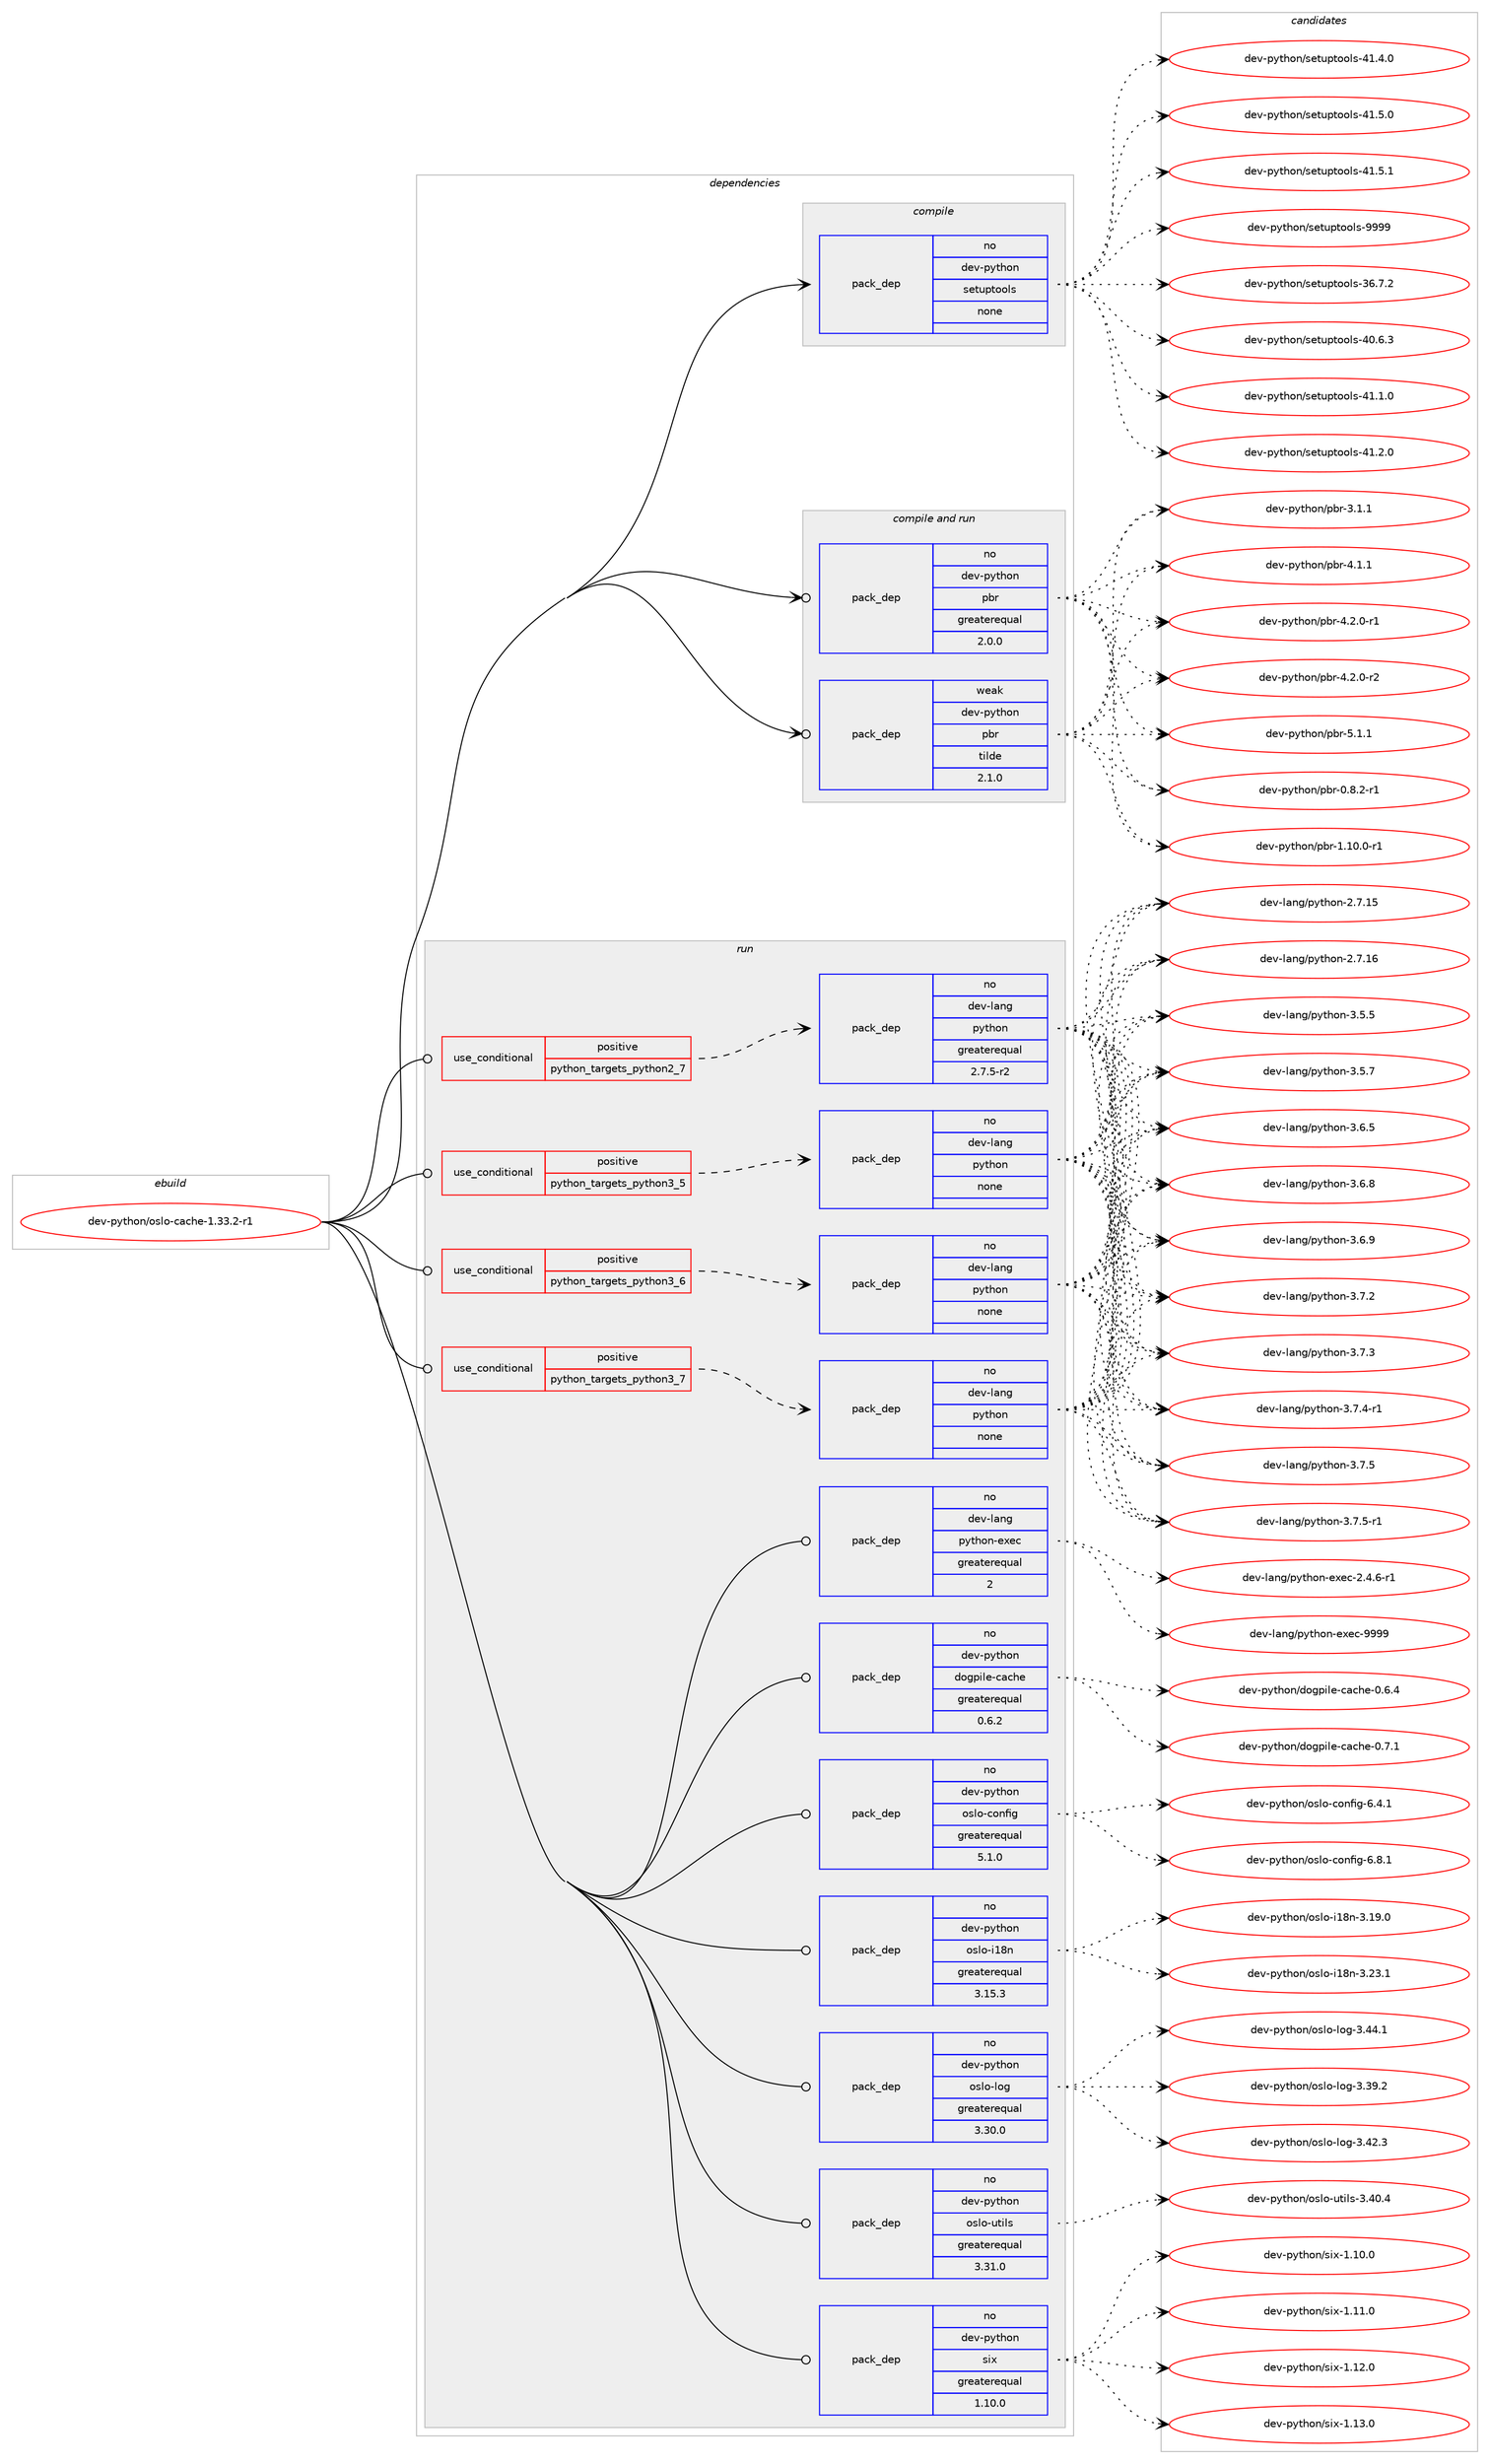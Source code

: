 digraph prolog {

# *************
# Graph options
# *************

newrank=true;
concentrate=true;
compound=true;
graph [rankdir=LR,fontname=Helvetica,fontsize=10,ranksep=1.5];#, ranksep=2.5, nodesep=0.2];
edge  [arrowhead=vee];
node  [fontname=Helvetica,fontsize=10];

# **********
# The ebuild
# **********

subgraph cluster_leftcol {
color=gray;
rank=same;
label=<<i>ebuild</i>>;
id [label="dev-python/oslo-cache-1.33.2-r1", color=red, width=4, href="../dev-python/oslo-cache-1.33.2-r1.svg"];
}

# ****************
# The dependencies
# ****************

subgraph cluster_midcol {
color=gray;
label=<<i>dependencies</i>>;
subgraph cluster_compile {
fillcolor="#eeeeee";
style=filled;
label=<<i>compile</i>>;
subgraph pack463079 {
dependency618605 [label=<<TABLE BORDER="0" CELLBORDER="1" CELLSPACING="0" CELLPADDING="4" WIDTH="220"><TR><TD ROWSPAN="6" CELLPADDING="30">pack_dep</TD></TR><TR><TD WIDTH="110">no</TD></TR><TR><TD>dev-python</TD></TR><TR><TD>setuptools</TD></TR><TR><TD>none</TD></TR><TR><TD></TD></TR></TABLE>>, shape=none, color=blue];
}
id:e -> dependency618605:w [weight=20,style="solid",arrowhead="vee"];
}
subgraph cluster_compileandrun {
fillcolor="#eeeeee";
style=filled;
label=<<i>compile and run</i>>;
subgraph pack463080 {
dependency618606 [label=<<TABLE BORDER="0" CELLBORDER="1" CELLSPACING="0" CELLPADDING="4" WIDTH="220"><TR><TD ROWSPAN="6" CELLPADDING="30">pack_dep</TD></TR><TR><TD WIDTH="110">no</TD></TR><TR><TD>dev-python</TD></TR><TR><TD>pbr</TD></TR><TR><TD>greaterequal</TD></TR><TR><TD>2.0.0</TD></TR></TABLE>>, shape=none, color=blue];
}
id:e -> dependency618606:w [weight=20,style="solid",arrowhead="odotvee"];
subgraph pack463081 {
dependency618607 [label=<<TABLE BORDER="0" CELLBORDER="1" CELLSPACING="0" CELLPADDING="4" WIDTH="220"><TR><TD ROWSPAN="6" CELLPADDING="30">pack_dep</TD></TR><TR><TD WIDTH="110">weak</TD></TR><TR><TD>dev-python</TD></TR><TR><TD>pbr</TD></TR><TR><TD>tilde</TD></TR><TR><TD>2.1.0</TD></TR></TABLE>>, shape=none, color=blue];
}
id:e -> dependency618607:w [weight=20,style="solid",arrowhead="odotvee"];
}
subgraph cluster_run {
fillcolor="#eeeeee";
style=filled;
label=<<i>run</i>>;
subgraph cond143718 {
dependency618608 [label=<<TABLE BORDER="0" CELLBORDER="1" CELLSPACING="0" CELLPADDING="4"><TR><TD ROWSPAN="3" CELLPADDING="10">use_conditional</TD></TR><TR><TD>positive</TD></TR><TR><TD>python_targets_python2_7</TD></TR></TABLE>>, shape=none, color=red];
subgraph pack463082 {
dependency618609 [label=<<TABLE BORDER="0" CELLBORDER="1" CELLSPACING="0" CELLPADDING="4" WIDTH="220"><TR><TD ROWSPAN="6" CELLPADDING="30">pack_dep</TD></TR><TR><TD WIDTH="110">no</TD></TR><TR><TD>dev-lang</TD></TR><TR><TD>python</TD></TR><TR><TD>greaterequal</TD></TR><TR><TD>2.7.5-r2</TD></TR></TABLE>>, shape=none, color=blue];
}
dependency618608:e -> dependency618609:w [weight=20,style="dashed",arrowhead="vee"];
}
id:e -> dependency618608:w [weight=20,style="solid",arrowhead="odot"];
subgraph cond143719 {
dependency618610 [label=<<TABLE BORDER="0" CELLBORDER="1" CELLSPACING="0" CELLPADDING="4"><TR><TD ROWSPAN="3" CELLPADDING="10">use_conditional</TD></TR><TR><TD>positive</TD></TR><TR><TD>python_targets_python3_5</TD></TR></TABLE>>, shape=none, color=red];
subgraph pack463083 {
dependency618611 [label=<<TABLE BORDER="0" CELLBORDER="1" CELLSPACING="0" CELLPADDING="4" WIDTH="220"><TR><TD ROWSPAN="6" CELLPADDING="30">pack_dep</TD></TR><TR><TD WIDTH="110">no</TD></TR><TR><TD>dev-lang</TD></TR><TR><TD>python</TD></TR><TR><TD>none</TD></TR><TR><TD></TD></TR></TABLE>>, shape=none, color=blue];
}
dependency618610:e -> dependency618611:w [weight=20,style="dashed",arrowhead="vee"];
}
id:e -> dependency618610:w [weight=20,style="solid",arrowhead="odot"];
subgraph cond143720 {
dependency618612 [label=<<TABLE BORDER="0" CELLBORDER="1" CELLSPACING="0" CELLPADDING="4"><TR><TD ROWSPAN="3" CELLPADDING="10">use_conditional</TD></TR><TR><TD>positive</TD></TR><TR><TD>python_targets_python3_6</TD></TR></TABLE>>, shape=none, color=red];
subgraph pack463084 {
dependency618613 [label=<<TABLE BORDER="0" CELLBORDER="1" CELLSPACING="0" CELLPADDING="4" WIDTH="220"><TR><TD ROWSPAN="6" CELLPADDING="30">pack_dep</TD></TR><TR><TD WIDTH="110">no</TD></TR><TR><TD>dev-lang</TD></TR><TR><TD>python</TD></TR><TR><TD>none</TD></TR><TR><TD></TD></TR></TABLE>>, shape=none, color=blue];
}
dependency618612:e -> dependency618613:w [weight=20,style="dashed",arrowhead="vee"];
}
id:e -> dependency618612:w [weight=20,style="solid",arrowhead="odot"];
subgraph cond143721 {
dependency618614 [label=<<TABLE BORDER="0" CELLBORDER="1" CELLSPACING="0" CELLPADDING="4"><TR><TD ROWSPAN="3" CELLPADDING="10">use_conditional</TD></TR><TR><TD>positive</TD></TR><TR><TD>python_targets_python3_7</TD></TR></TABLE>>, shape=none, color=red];
subgraph pack463085 {
dependency618615 [label=<<TABLE BORDER="0" CELLBORDER="1" CELLSPACING="0" CELLPADDING="4" WIDTH="220"><TR><TD ROWSPAN="6" CELLPADDING="30">pack_dep</TD></TR><TR><TD WIDTH="110">no</TD></TR><TR><TD>dev-lang</TD></TR><TR><TD>python</TD></TR><TR><TD>none</TD></TR><TR><TD></TD></TR></TABLE>>, shape=none, color=blue];
}
dependency618614:e -> dependency618615:w [weight=20,style="dashed",arrowhead="vee"];
}
id:e -> dependency618614:w [weight=20,style="solid",arrowhead="odot"];
subgraph pack463086 {
dependency618616 [label=<<TABLE BORDER="0" CELLBORDER="1" CELLSPACING="0" CELLPADDING="4" WIDTH="220"><TR><TD ROWSPAN="6" CELLPADDING="30">pack_dep</TD></TR><TR><TD WIDTH="110">no</TD></TR><TR><TD>dev-lang</TD></TR><TR><TD>python-exec</TD></TR><TR><TD>greaterequal</TD></TR><TR><TD>2</TD></TR></TABLE>>, shape=none, color=blue];
}
id:e -> dependency618616:w [weight=20,style="solid",arrowhead="odot"];
subgraph pack463087 {
dependency618617 [label=<<TABLE BORDER="0" CELLBORDER="1" CELLSPACING="0" CELLPADDING="4" WIDTH="220"><TR><TD ROWSPAN="6" CELLPADDING="30">pack_dep</TD></TR><TR><TD WIDTH="110">no</TD></TR><TR><TD>dev-python</TD></TR><TR><TD>dogpile-cache</TD></TR><TR><TD>greaterequal</TD></TR><TR><TD>0.6.2</TD></TR></TABLE>>, shape=none, color=blue];
}
id:e -> dependency618617:w [weight=20,style="solid",arrowhead="odot"];
subgraph pack463088 {
dependency618618 [label=<<TABLE BORDER="0" CELLBORDER="1" CELLSPACING="0" CELLPADDING="4" WIDTH="220"><TR><TD ROWSPAN="6" CELLPADDING="30">pack_dep</TD></TR><TR><TD WIDTH="110">no</TD></TR><TR><TD>dev-python</TD></TR><TR><TD>oslo-config</TD></TR><TR><TD>greaterequal</TD></TR><TR><TD>5.1.0</TD></TR></TABLE>>, shape=none, color=blue];
}
id:e -> dependency618618:w [weight=20,style="solid",arrowhead="odot"];
subgraph pack463089 {
dependency618619 [label=<<TABLE BORDER="0" CELLBORDER="1" CELLSPACING="0" CELLPADDING="4" WIDTH="220"><TR><TD ROWSPAN="6" CELLPADDING="30">pack_dep</TD></TR><TR><TD WIDTH="110">no</TD></TR><TR><TD>dev-python</TD></TR><TR><TD>oslo-i18n</TD></TR><TR><TD>greaterequal</TD></TR><TR><TD>3.15.3</TD></TR></TABLE>>, shape=none, color=blue];
}
id:e -> dependency618619:w [weight=20,style="solid",arrowhead="odot"];
subgraph pack463090 {
dependency618620 [label=<<TABLE BORDER="0" CELLBORDER="1" CELLSPACING="0" CELLPADDING="4" WIDTH="220"><TR><TD ROWSPAN="6" CELLPADDING="30">pack_dep</TD></TR><TR><TD WIDTH="110">no</TD></TR><TR><TD>dev-python</TD></TR><TR><TD>oslo-log</TD></TR><TR><TD>greaterequal</TD></TR><TR><TD>3.30.0</TD></TR></TABLE>>, shape=none, color=blue];
}
id:e -> dependency618620:w [weight=20,style="solid",arrowhead="odot"];
subgraph pack463091 {
dependency618621 [label=<<TABLE BORDER="0" CELLBORDER="1" CELLSPACING="0" CELLPADDING="4" WIDTH="220"><TR><TD ROWSPAN="6" CELLPADDING="30">pack_dep</TD></TR><TR><TD WIDTH="110">no</TD></TR><TR><TD>dev-python</TD></TR><TR><TD>oslo-utils</TD></TR><TR><TD>greaterequal</TD></TR><TR><TD>3.31.0</TD></TR></TABLE>>, shape=none, color=blue];
}
id:e -> dependency618621:w [weight=20,style="solid",arrowhead="odot"];
subgraph pack463092 {
dependency618622 [label=<<TABLE BORDER="0" CELLBORDER="1" CELLSPACING="0" CELLPADDING="4" WIDTH="220"><TR><TD ROWSPAN="6" CELLPADDING="30">pack_dep</TD></TR><TR><TD WIDTH="110">no</TD></TR><TR><TD>dev-python</TD></TR><TR><TD>six</TD></TR><TR><TD>greaterequal</TD></TR><TR><TD>1.10.0</TD></TR></TABLE>>, shape=none, color=blue];
}
id:e -> dependency618622:w [weight=20,style="solid",arrowhead="odot"];
}
}

# **************
# The candidates
# **************

subgraph cluster_choices {
rank=same;
color=gray;
label=<<i>candidates</i>>;

subgraph choice463079 {
color=black;
nodesep=1;
choice100101118451121211161041111104711510111611711211611111110811545515446554650 [label="dev-python/setuptools-36.7.2", color=red, width=4,href="../dev-python/setuptools-36.7.2.svg"];
choice100101118451121211161041111104711510111611711211611111110811545524846544651 [label="dev-python/setuptools-40.6.3", color=red, width=4,href="../dev-python/setuptools-40.6.3.svg"];
choice100101118451121211161041111104711510111611711211611111110811545524946494648 [label="dev-python/setuptools-41.1.0", color=red, width=4,href="../dev-python/setuptools-41.1.0.svg"];
choice100101118451121211161041111104711510111611711211611111110811545524946504648 [label="dev-python/setuptools-41.2.0", color=red, width=4,href="../dev-python/setuptools-41.2.0.svg"];
choice100101118451121211161041111104711510111611711211611111110811545524946524648 [label="dev-python/setuptools-41.4.0", color=red, width=4,href="../dev-python/setuptools-41.4.0.svg"];
choice100101118451121211161041111104711510111611711211611111110811545524946534648 [label="dev-python/setuptools-41.5.0", color=red, width=4,href="../dev-python/setuptools-41.5.0.svg"];
choice100101118451121211161041111104711510111611711211611111110811545524946534649 [label="dev-python/setuptools-41.5.1", color=red, width=4,href="../dev-python/setuptools-41.5.1.svg"];
choice10010111845112121116104111110471151011161171121161111111081154557575757 [label="dev-python/setuptools-9999", color=red, width=4,href="../dev-python/setuptools-9999.svg"];
dependency618605:e -> choice100101118451121211161041111104711510111611711211611111110811545515446554650:w [style=dotted,weight="100"];
dependency618605:e -> choice100101118451121211161041111104711510111611711211611111110811545524846544651:w [style=dotted,weight="100"];
dependency618605:e -> choice100101118451121211161041111104711510111611711211611111110811545524946494648:w [style=dotted,weight="100"];
dependency618605:e -> choice100101118451121211161041111104711510111611711211611111110811545524946504648:w [style=dotted,weight="100"];
dependency618605:e -> choice100101118451121211161041111104711510111611711211611111110811545524946524648:w [style=dotted,weight="100"];
dependency618605:e -> choice100101118451121211161041111104711510111611711211611111110811545524946534648:w [style=dotted,weight="100"];
dependency618605:e -> choice100101118451121211161041111104711510111611711211611111110811545524946534649:w [style=dotted,weight="100"];
dependency618605:e -> choice10010111845112121116104111110471151011161171121161111111081154557575757:w [style=dotted,weight="100"];
}
subgraph choice463080 {
color=black;
nodesep=1;
choice1001011184511212111610411111047112981144548465646504511449 [label="dev-python/pbr-0.8.2-r1", color=red, width=4,href="../dev-python/pbr-0.8.2-r1.svg"];
choice100101118451121211161041111104711298114454946494846484511449 [label="dev-python/pbr-1.10.0-r1", color=red, width=4,href="../dev-python/pbr-1.10.0-r1.svg"];
choice100101118451121211161041111104711298114455146494649 [label="dev-python/pbr-3.1.1", color=red, width=4,href="../dev-python/pbr-3.1.1.svg"];
choice100101118451121211161041111104711298114455246494649 [label="dev-python/pbr-4.1.1", color=red, width=4,href="../dev-python/pbr-4.1.1.svg"];
choice1001011184511212111610411111047112981144552465046484511449 [label="dev-python/pbr-4.2.0-r1", color=red, width=4,href="../dev-python/pbr-4.2.0-r1.svg"];
choice1001011184511212111610411111047112981144552465046484511450 [label="dev-python/pbr-4.2.0-r2", color=red, width=4,href="../dev-python/pbr-4.2.0-r2.svg"];
choice100101118451121211161041111104711298114455346494649 [label="dev-python/pbr-5.1.1", color=red, width=4,href="../dev-python/pbr-5.1.1.svg"];
dependency618606:e -> choice1001011184511212111610411111047112981144548465646504511449:w [style=dotted,weight="100"];
dependency618606:e -> choice100101118451121211161041111104711298114454946494846484511449:w [style=dotted,weight="100"];
dependency618606:e -> choice100101118451121211161041111104711298114455146494649:w [style=dotted,weight="100"];
dependency618606:e -> choice100101118451121211161041111104711298114455246494649:w [style=dotted,weight="100"];
dependency618606:e -> choice1001011184511212111610411111047112981144552465046484511449:w [style=dotted,weight="100"];
dependency618606:e -> choice1001011184511212111610411111047112981144552465046484511450:w [style=dotted,weight="100"];
dependency618606:e -> choice100101118451121211161041111104711298114455346494649:w [style=dotted,weight="100"];
}
subgraph choice463081 {
color=black;
nodesep=1;
choice1001011184511212111610411111047112981144548465646504511449 [label="dev-python/pbr-0.8.2-r1", color=red, width=4,href="../dev-python/pbr-0.8.2-r1.svg"];
choice100101118451121211161041111104711298114454946494846484511449 [label="dev-python/pbr-1.10.0-r1", color=red, width=4,href="../dev-python/pbr-1.10.0-r1.svg"];
choice100101118451121211161041111104711298114455146494649 [label="dev-python/pbr-3.1.1", color=red, width=4,href="../dev-python/pbr-3.1.1.svg"];
choice100101118451121211161041111104711298114455246494649 [label="dev-python/pbr-4.1.1", color=red, width=4,href="../dev-python/pbr-4.1.1.svg"];
choice1001011184511212111610411111047112981144552465046484511449 [label="dev-python/pbr-4.2.0-r1", color=red, width=4,href="../dev-python/pbr-4.2.0-r1.svg"];
choice1001011184511212111610411111047112981144552465046484511450 [label="dev-python/pbr-4.2.0-r2", color=red, width=4,href="../dev-python/pbr-4.2.0-r2.svg"];
choice100101118451121211161041111104711298114455346494649 [label="dev-python/pbr-5.1.1", color=red, width=4,href="../dev-python/pbr-5.1.1.svg"];
dependency618607:e -> choice1001011184511212111610411111047112981144548465646504511449:w [style=dotted,weight="100"];
dependency618607:e -> choice100101118451121211161041111104711298114454946494846484511449:w [style=dotted,weight="100"];
dependency618607:e -> choice100101118451121211161041111104711298114455146494649:w [style=dotted,weight="100"];
dependency618607:e -> choice100101118451121211161041111104711298114455246494649:w [style=dotted,weight="100"];
dependency618607:e -> choice1001011184511212111610411111047112981144552465046484511449:w [style=dotted,weight="100"];
dependency618607:e -> choice1001011184511212111610411111047112981144552465046484511450:w [style=dotted,weight="100"];
dependency618607:e -> choice100101118451121211161041111104711298114455346494649:w [style=dotted,weight="100"];
}
subgraph choice463082 {
color=black;
nodesep=1;
choice10010111845108971101034711212111610411111045504655464953 [label="dev-lang/python-2.7.15", color=red, width=4,href="../dev-lang/python-2.7.15.svg"];
choice10010111845108971101034711212111610411111045504655464954 [label="dev-lang/python-2.7.16", color=red, width=4,href="../dev-lang/python-2.7.16.svg"];
choice100101118451089711010347112121116104111110455146534653 [label="dev-lang/python-3.5.5", color=red, width=4,href="../dev-lang/python-3.5.5.svg"];
choice100101118451089711010347112121116104111110455146534655 [label="dev-lang/python-3.5.7", color=red, width=4,href="../dev-lang/python-3.5.7.svg"];
choice100101118451089711010347112121116104111110455146544653 [label="dev-lang/python-3.6.5", color=red, width=4,href="../dev-lang/python-3.6.5.svg"];
choice100101118451089711010347112121116104111110455146544656 [label="dev-lang/python-3.6.8", color=red, width=4,href="../dev-lang/python-3.6.8.svg"];
choice100101118451089711010347112121116104111110455146544657 [label="dev-lang/python-3.6.9", color=red, width=4,href="../dev-lang/python-3.6.9.svg"];
choice100101118451089711010347112121116104111110455146554650 [label="dev-lang/python-3.7.2", color=red, width=4,href="../dev-lang/python-3.7.2.svg"];
choice100101118451089711010347112121116104111110455146554651 [label="dev-lang/python-3.7.3", color=red, width=4,href="../dev-lang/python-3.7.3.svg"];
choice1001011184510897110103471121211161041111104551465546524511449 [label="dev-lang/python-3.7.4-r1", color=red, width=4,href="../dev-lang/python-3.7.4-r1.svg"];
choice100101118451089711010347112121116104111110455146554653 [label="dev-lang/python-3.7.5", color=red, width=4,href="../dev-lang/python-3.7.5.svg"];
choice1001011184510897110103471121211161041111104551465546534511449 [label="dev-lang/python-3.7.5-r1", color=red, width=4,href="../dev-lang/python-3.7.5-r1.svg"];
dependency618609:e -> choice10010111845108971101034711212111610411111045504655464953:w [style=dotted,weight="100"];
dependency618609:e -> choice10010111845108971101034711212111610411111045504655464954:w [style=dotted,weight="100"];
dependency618609:e -> choice100101118451089711010347112121116104111110455146534653:w [style=dotted,weight="100"];
dependency618609:e -> choice100101118451089711010347112121116104111110455146534655:w [style=dotted,weight="100"];
dependency618609:e -> choice100101118451089711010347112121116104111110455146544653:w [style=dotted,weight="100"];
dependency618609:e -> choice100101118451089711010347112121116104111110455146544656:w [style=dotted,weight="100"];
dependency618609:e -> choice100101118451089711010347112121116104111110455146544657:w [style=dotted,weight="100"];
dependency618609:e -> choice100101118451089711010347112121116104111110455146554650:w [style=dotted,weight="100"];
dependency618609:e -> choice100101118451089711010347112121116104111110455146554651:w [style=dotted,weight="100"];
dependency618609:e -> choice1001011184510897110103471121211161041111104551465546524511449:w [style=dotted,weight="100"];
dependency618609:e -> choice100101118451089711010347112121116104111110455146554653:w [style=dotted,weight="100"];
dependency618609:e -> choice1001011184510897110103471121211161041111104551465546534511449:w [style=dotted,weight="100"];
}
subgraph choice463083 {
color=black;
nodesep=1;
choice10010111845108971101034711212111610411111045504655464953 [label="dev-lang/python-2.7.15", color=red, width=4,href="../dev-lang/python-2.7.15.svg"];
choice10010111845108971101034711212111610411111045504655464954 [label="dev-lang/python-2.7.16", color=red, width=4,href="../dev-lang/python-2.7.16.svg"];
choice100101118451089711010347112121116104111110455146534653 [label="dev-lang/python-3.5.5", color=red, width=4,href="../dev-lang/python-3.5.5.svg"];
choice100101118451089711010347112121116104111110455146534655 [label="dev-lang/python-3.5.7", color=red, width=4,href="../dev-lang/python-3.5.7.svg"];
choice100101118451089711010347112121116104111110455146544653 [label="dev-lang/python-3.6.5", color=red, width=4,href="../dev-lang/python-3.6.5.svg"];
choice100101118451089711010347112121116104111110455146544656 [label="dev-lang/python-3.6.8", color=red, width=4,href="../dev-lang/python-3.6.8.svg"];
choice100101118451089711010347112121116104111110455146544657 [label="dev-lang/python-3.6.9", color=red, width=4,href="../dev-lang/python-3.6.9.svg"];
choice100101118451089711010347112121116104111110455146554650 [label="dev-lang/python-3.7.2", color=red, width=4,href="../dev-lang/python-3.7.2.svg"];
choice100101118451089711010347112121116104111110455146554651 [label="dev-lang/python-3.7.3", color=red, width=4,href="../dev-lang/python-3.7.3.svg"];
choice1001011184510897110103471121211161041111104551465546524511449 [label="dev-lang/python-3.7.4-r1", color=red, width=4,href="../dev-lang/python-3.7.4-r1.svg"];
choice100101118451089711010347112121116104111110455146554653 [label="dev-lang/python-3.7.5", color=red, width=4,href="../dev-lang/python-3.7.5.svg"];
choice1001011184510897110103471121211161041111104551465546534511449 [label="dev-lang/python-3.7.5-r1", color=red, width=4,href="../dev-lang/python-3.7.5-r1.svg"];
dependency618611:e -> choice10010111845108971101034711212111610411111045504655464953:w [style=dotted,weight="100"];
dependency618611:e -> choice10010111845108971101034711212111610411111045504655464954:w [style=dotted,weight="100"];
dependency618611:e -> choice100101118451089711010347112121116104111110455146534653:w [style=dotted,weight="100"];
dependency618611:e -> choice100101118451089711010347112121116104111110455146534655:w [style=dotted,weight="100"];
dependency618611:e -> choice100101118451089711010347112121116104111110455146544653:w [style=dotted,weight="100"];
dependency618611:e -> choice100101118451089711010347112121116104111110455146544656:w [style=dotted,weight="100"];
dependency618611:e -> choice100101118451089711010347112121116104111110455146544657:w [style=dotted,weight="100"];
dependency618611:e -> choice100101118451089711010347112121116104111110455146554650:w [style=dotted,weight="100"];
dependency618611:e -> choice100101118451089711010347112121116104111110455146554651:w [style=dotted,weight="100"];
dependency618611:e -> choice1001011184510897110103471121211161041111104551465546524511449:w [style=dotted,weight="100"];
dependency618611:e -> choice100101118451089711010347112121116104111110455146554653:w [style=dotted,weight="100"];
dependency618611:e -> choice1001011184510897110103471121211161041111104551465546534511449:w [style=dotted,weight="100"];
}
subgraph choice463084 {
color=black;
nodesep=1;
choice10010111845108971101034711212111610411111045504655464953 [label="dev-lang/python-2.7.15", color=red, width=4,href="../dev-lang/python-2.7.15.svg"];
choice10010111845108971101034711212111610411111045504655464954 [label="dev-lang/python-2.7.16", color=red, width=4,href="../dev-lang/python-2.7.16.svg"];
choice100101118451089711010347112121116104111110455146534653 [label="dev-lang/python-3.5.5", color=red, width=4,href="../dev-lang/python-3.5.5.svg"];
choice100101118451089711010347112121116104111110455146534655 [label="dev-lang/python-3.5.7", color=red, width=4,href="../dev-lang/python-3.5.7.svg"];
choice100101118451089711010347112121116104111110455146544653 [label="dev-lang/python-3.6.5", color=red, width=4,href="../dev-lang/python-3.6.5.svg"];
choice100101118451089711010347112121116104111110455146544656 [label="dev-lang/python-3.6.8", color=red, width=4,href="../dev-lang/python-3.6.8.svg"];
choice100101118451089711010347112121116104111110455146544657 [label="dev-lang/python-3.6.9", color=red, width=4,href="../dev-lang/python-3.6.9.svg"];
choice100101118451089711010347112121116104111110455146554650 [label="dev-lang/python-3.7.2", color=red, width=4,href="../dev-lang/python-3.7.2.svg"];
choice100101118451089711010347112121116104111110455146554651 [label="dev-lang/python-3.7.3", color=red, width=4,href="../dev-lang/python-3.7.3.svg"];
choice1001011184510897110103471121211161041111104551465546524511449 [label="dev-lang/python-3.7.4-r1", color=red, width=4,href="../dev-lang/python-3.7.4-r1.svg"];
choice100101118451089711010347112121116104111110455146554653 [label="dev-lang/python-3.7.5", color=red, width=4,href="../dev-lang/python-3.7.5.svg"];
choice1001011184510897110103471121211161041111104551465546534511449 [label="dev-lang/python-3.7.5-r1", color=red, width=4,href="../dev-lang/python-3.7.5-r1.svg"];
dependency618613:e -> choice10010111845108971101034711212111610411111045504655464953:w [style=dotted,weight="100"];
dependency618613:e -> choice10010111845108971101034711212111610411111045504655464954:w [style=dotted,weight="100"];
dependency618613:e -> choice100101118451089711010347112121116104111110455146534653:w [style=dotted,weight="100"];
dependency618613:e -> choice100101118451089711010347112121116104111110455146534655:w [style=dotted,weight="100"];
dependency618613:e -> choice100101118451089711010347112121116104111110455146544653:w [style=dotted,weight="100"];
dependency618613:e -> choice100101118451089711010347112121116104111110455146544656:w [style=dotted,weight="100"];
dependency618613:e -> choice100101118451089711010347112121116104111110455146544657:w [style=dotted,weight="100"];
dependency618613:e -> choice100101118451089711010347112121116104111110455146554650:w [style=dotted,weight="100"];
dependency618613:e -> choice100101118451089711010347112121116104111110455146554651:w [style=dotted,weight="100"];
dependency618613:e -> choice1001011184510897110103471121211161041111104551465546524511449:w [style=dotted,weight="100"];
dependency618613:e -> choice100101118451089711010347112121116104111110455146554653:w [style=dotted,weight="100"];
dependency618613:e -> choice1001011184510897110103471121211161041111104551465546534511449:w [style=dotted,weight="100"];
}
subgraph choice463085 {
color=black;
nodesep=1;
choice10010111845108971101034711212111610411111045504655464953 [label="dev-lang/python-2.7.15", color=red, width=4,href="../dev-lang/python-2.7.15.svg"];
choice10010111845108971101034711212111610411111045504655464954 [label="dev-lang/python-2.7.16", color=red, width=4,href="../dev-lang/python-2.7.16.svg"];
choice100101118451089711010347112121116104111110455146534653 [label="dev-lang/python-3.5.5", color=red, width=4,href="../dev-lang/python-3.5.5.svg"];
choice100101118451089711010347112121116104111110455146534655 [label="dev-lang/python-3.5.7", color=red, width=4,href="../dev-lang/python-3.5.7.svg"];
choice100101118451089711010347112121116104111110455146544653 [label="dev-lang/python-3.6.5", color=red, width=4,href="../dev-lang/python-3.6.5.svg"];
choice100101118451089711010347112121116104111110455146544656 [label="dev-lang/python-3.6.8", color=red, width=4,href="../dev-lang/python-3.6.8.svg"];
choice100101118451089711010347112121116104111110455146544657 [label="dev-lang/python-3.6.9", color=red, width=4,href="../dev-lang/python-3.6.9.svg"];
choice100101118451089711010347112121116104111110455146554650 [label="dev-lang/python-3.7.2", color=red, width=4,href="../dev-lang/python-3.7.2.svg"];
choice100101118451089711010347112121116104111110455146554651 [label="dev-lang/python-3.7.3", color=red, width=4,href="../dev-lang/python-3.7.3.svg"];
choice1001011184510897110103471121211161041111104551465546524511449 [label="dev-lang/python-3.7.4-r1", color=red, width=4,href="../dev-lang/python-3.7.4-r1.svg"];
choice100101118451089711010347112121116104111110455146554653 [label="dev-lang/python-3.7.5", color=red, width=4,href="../dev-lang/python-3.7.5.svg"];
choice1001011184510897110103471121211161041111104551465546534511449 [label="dev-lang/python-3.7.5-r1", color=red, width=4,href="../dev-lang/python-3.7.5-r1.svg"];
dependency618615:e -> choice10010111845108971101034711212111610411111045504655464953:w [style=dotted,weight="100"];
dependency618615:e -> choice10010111845108971101034711212111610411111045504655464954:w [style=dotted,weight="100"];
dependency618615:e -> choice100101118451089711010347112121116104111110455146534653:w [style=dotted,weight="100"];
dependency618615:e -> choice100101118451089711010347112121116104111110455146534655:w [style=dotted,weight="100"];
dependency618615:e -> choice100101118451089711010347112121116104111110455146544653:w [style=dotted,weight="100"];
dependency618615:e -> choice100101118451089711010347112121116104111110455146544656:w [style=dotted,weight="100"];
dependency618615:e -> choice100101118451089711010347112121116104111110455146544657:w [style=dotted,weight="100"];
dependency618615:e -> choice100101118451089711010347112121116104111110455146554650:w [style=dotted,weight="100"];
dependency618615:e -> choice100101118451089711010347112121116104111110455146554651:w [style=dotted,weight="100"];
dependency618615:e -> choice1001011184510897110103471121211161041111104551465546524511449:w [style=dotted,weight="100"];
dependency618615:e -> choice100101118451089711010347112121116104111110455146554653:w [style=dotted,weight="100"];
dependency618615:e -> choice1001011184510897110103471121211161041111104551465546534511449:w [style=dotted,weight="100"];
}
subgraph choice463086 {
color=black;
nodesep=1;
choice10010111845108971101034711212111610411111045101120101994550465246544511449 [label="dev-lang/python-exec-2.4.6-r1", color=red, width=4,href="../dev-lang/python-exec-2.4.6-r1.svg"];
choice10010111845108971101034711212111610411111045101120101994557575757 [label="dev-lang/python-exec-9999", color=red, width=4,href="../dev-lang/python-exec-9999.svg"];
dependency618616:e -> choice10010111845108971101034711212111610411111045101120101994550465246544511449:w [style=dotted,weight="100"];
dependency618616:e -> choice10010111845108971101034711212111610411111045101120101994557575757:w [style=dotted,weight="100"];
}
subgraph choice463087 {
color=black;
nodesep=1;
choice100101118451121211161041111104710011110311210510810145999799104101454846544652 [label="dev-python/dogpile-cache-0.6.4", color=red, width=4,href="../dev-python/dogpile-cache-0.6.4.svg"];
choice100101118451121211161041111104710011110311210510810145999799104101454846554649 [label="dev-python/dogpile-cache-0.7.1", color=red, width=4,href="../dev-python/dogpile-cache-0.7.1.svg"];
dependency618617:e -> choice100101118451121211161041111104710011110311210510810145999799104101454846544652:w [style=dotted,weight="100"];
dependency618617:e -> choice100101118451121211161041111104710011110311210510810145999799104101454846554649:w [style=dotted,weight="100"];
}
subgraph choice463088 {
color=black;
nodesep=1;
choice10010111845112121116104111110471111151081114599111110102105103455446524649 [label="dev-python/oslo-config-6.4.1", color=red, width=4,href="../dev-python/oslo-config-6.4.1.svg"];
choice10010111845112121116104111110471111151081114599111110102105103455446564649 [label="dev-python/oslo-config-6.8.1", color=red, width=4,href="../dev-python/oslo-config-6.8.1.svg"];
dependency618618:e -> choice10010111845112121116104111110471111151081114599111110102105103455446524649:w [style=dotted,weight="100"];
dependency618618:e -> choice10010111845112121116104111110471111151081114599111110102105103455446564649:w [style=dotted,weight="100"];
}
subgraph choice463089 {
color=black;
nodesep=1;
choice100101118451121211161041111104711111510811145105495611045514649574648 [label="dev-python/oslo-i18n-3.19.0", color=red, width=4,href="../dev-python/oslo-i18n-3.19.0.svg"];
choice100101118451121211161041111104711111510811145105495611045514650514649 [label="dev-python/oslo-i18n-3.23.1", color=red, width=4,href="../dev-python/oslo-i18n-3.23.1.svg"];
dependency618619:e -> choice100101118451121211161041111104711111510811145105495611045514649574648:w [style=dotted,weight="100"];
dependency618619:e -> choice100101118451121211161041111104711111510811145105495611045514650514649:w [style=dotted,weight="100"];
}
subgraph choice463090 {
color=black;
nodesep=1;
choice10010111845112121116104111110471111151081114510811110345514651574650 [label="dev-python/oslo-log-3.39.2", color=red, width=4,href="../dev-python/oslo-log-3.39.2.svg"];
choice10010111845112121116104111110471111151081114510811110345514652504651 [label="dev-python/oslo-log-3.42.3", color=red, width=4,href="../dev-python/oslo-log-3.42.3.svg"];
choice10010111845112121116104111110471111151081114510811110345514652524649 [label="dev-python/oslo-log-3.44.1", color=red, width=4,href="../dev-python/oslo-log-3.44.1.svg"];
dependency618620:e -> choice10010111845112121116104111110471111151081114510811110345514651574650:w [style=dotted,weight="100"];
dependency618620:e -> choice10010111845112121116104111110471111151081114510811110345514652504651:w [style=dotted,weight="100"];
dependency618620:e -> choice10010111845112121116104111110471111151081114510811110345514652524649:w [style=dotted,weight="100"];
}
subgraph choice463091 {
color=black;
nodesep=1;
choice10010111845112121116104111110471111151081114511711610510811545514652484652 [label="dev-python/oslo-utils-3.40.4", color=red, width=4,href="../dev-python/oslo-utils-3.40.4.svg"];
dependency618621:e -> choice10010111845112121116104111110471111151081114511711610510811545514652484652:w [style=dotted,weight="100"];
}
subgraph choice463092 {
color=black;
nodesep=1;
choice100101118451121211161041111104711510512045494649484648 [label="dev-python/six-1.10.0", color=red, width=4,href="../dev-python/six-1.10.0.svg"];
choice100101118451121211161041111104711510512045494649494648 [label="dev-python/six-1.11.0", color=red, width=4,href="../dev-python/six-1.11.0.svg"];
choice100101118451121211161041111104711510512045494649504648 [label="dev-python/six-1.12.0", color=red, width=4,href="../dev-python/six-1.12.0.svg"];
choice100101118451121211161041111104711510512045494649514648 [label="dev-python/six-1.13.0", color=red, width=4,href="../dev-python/six-1.13.0.svg"];
dependency618622:e -> choice100101118451121211161041111104711510512045494649484648:w [style=dotted,weight="100"];
dependency618622:e -> choice100101118451121211161041111104711510512045494649494648:w [style=dotted,weight="100"];
dependency618622:e -> choice100101118451121211161041111104711510512045494649504648:w [style=dotted,weight="100"];
dependency618622:e -> choice100101118451121211161041111104711510512045494649514648:w [style=dotted,weight="100"];
}
}

}

